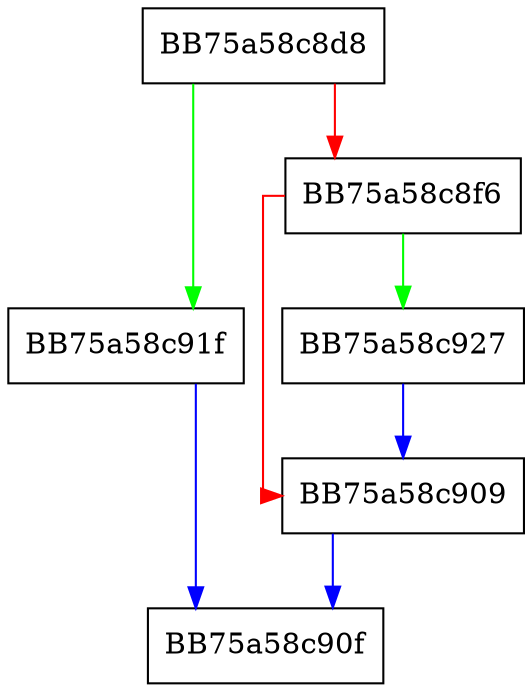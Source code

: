 digraph pem_write_buffer {
  node [shape="box"];
  graph [splines=ortho];
  BB75a58c8d8 -> BB75a58c91f [color="green"];
  BB75a58c8d8 -> BB75a58c8f6 [color="red"];
  BB75a58c8f6 -> BB75a58c927 [color="green"];
  BB75a58c8f6 -> BB75a58c909 [color="red"];
  BB75a58c909 -> BB75a58c90f [color="blue"];
  BB75a58c91f -> BB75a58c90f [color="blue"];
  BB75a58c927 -> BB75a58c909 [color="blue"];
}